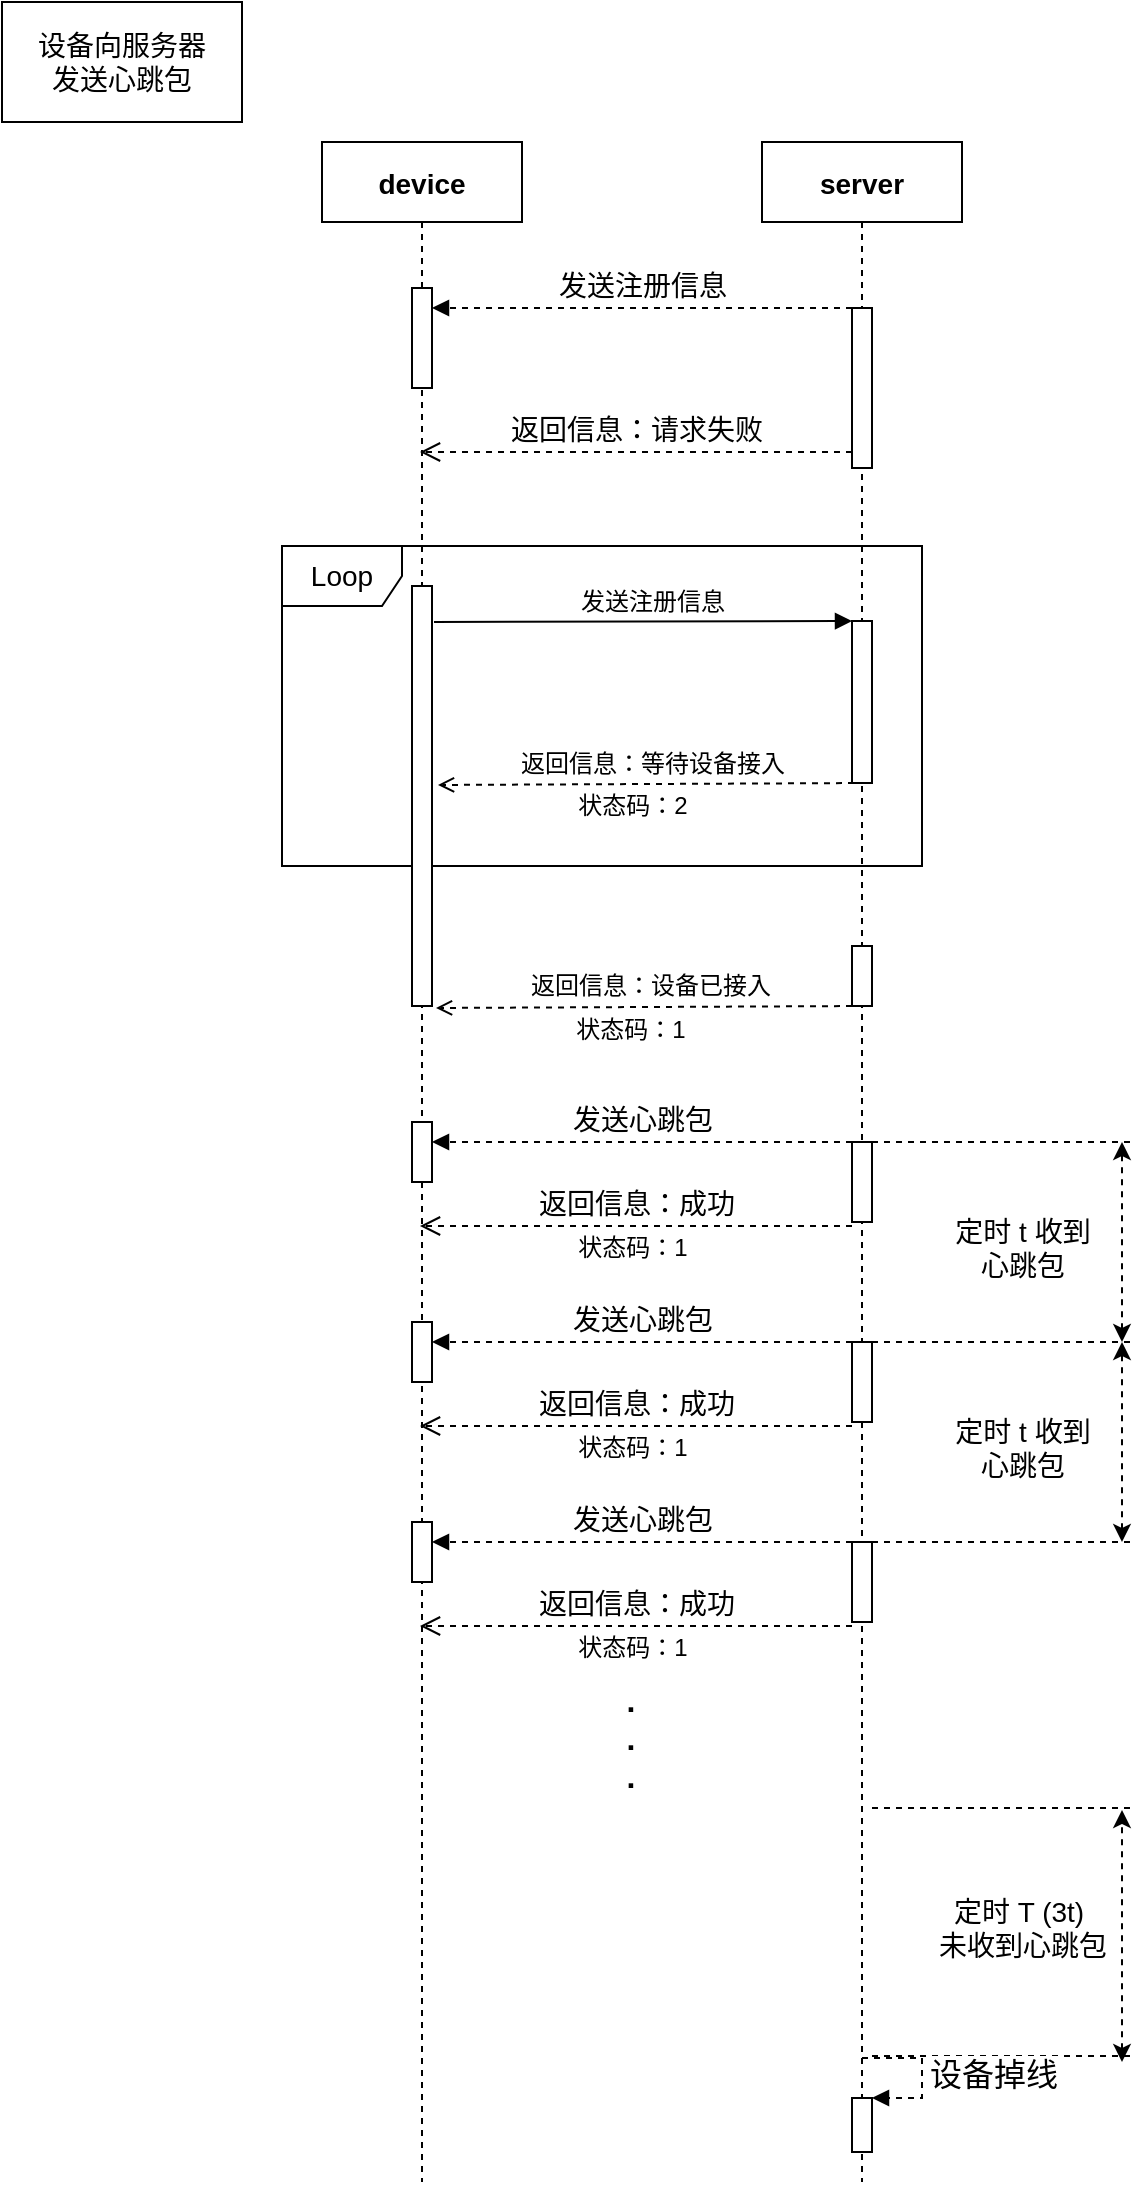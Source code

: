 <mxfile version="14.7.0" type="github">
  <diagram id="kgpKYQtTHZ0yAKxKKP6v" name="Page-1">
    <mxGraphModel dx="1212" dy="699" grid="1" gridSize="10" guides="1" tooltips="1" connect="1" arrows="1" fold="1" page="1" pageScale="1" pageWidth="850" pageHeight="1100" math="0" shadow="0">
      <root>
        <mxCell id="0" />
        <mxCell id="1" parent="0" />
        <mxCell id="nTYyv3R05YOqUs6yer0P-7" value="Loop" style="shape=umlFrame;whiteSpace=wrap;html=1;fontSize=14;" vertex="1" parent="1">
          <mxGeometry x="220" y="282" width="320" height="160" as="geometry" />
        </mxCell>
        <mxCell id="3nuBFxr9cyL0pnOWT2aG-1" value="device" style="shape=umlLifeline;perimeter=lifelinePerimeter;container=1;collapsible=0;recursiveResize=0;rounded=0;shadow=0;strokeWidth=1;fontSize=14;fontStyle=1" parent="1" vertex="1">
          <mxGeometry x="240" y="80" width="100" height="1020" as="geometry" />
        </mxCell>
        <mxCell id="3nuBFxr9cyL0pnOWT2aG-2" value="" style="points=[];perimeter=orthogonalPerimeter;rounded=0;shadow=0;strokeWidth=1;" parent="3nuBFxr9cyL0pnOWT2aG-1" vertex="1">
          <mxGeometry x="45" y="222" width="10" height="210" as="geometry" />
        </mxCell>
        <mxCell id="3nuBFxr9cyL0pnOWT2aG-5" value="server" style="shape=umlLifeline;perimeter=lifelinePerimeter;container=1;collapsible=0;recursiveResize=0;rounded=0;shadow=0;strokeWidth=1;fontSize=14;fontStyle=1" parent="1" vertex="1">
          <mxGeometry x="460" y="80" width="100" height="1020" as="geometry" />
        </mxCell>
        <mxCell id="3nuBFxr9cyL0pnOWT2aG-6" value="" style="points=[];perimeter=orthogonalPerimeter;rounded=0;shadow=0;strokeWidth=1;" parent="3nuBFxr9cyL0pnOWT2aG-5" vertex="1">
          <mxGeometry x="45" y="239.5" width="10" height="81" as="geometry" />
        </mxCell>
        <mxCell id="3nuBFxr9cyL0pnOWT2aG-4" value="" style="points=[];perimeter=orthogonalPerimeter;rounded=0;shadow=0;strokeWidth=1;" parent="1" vertex="1">
          <mxGeometry x="505" y="482" width="10" height="30" as="geometry" />
        </mxCell>
        <mxCell id="nTYyv3R05YOqUs6yer0P-1" value="" style="endArrow=block;html=1;endFill=1;" edge="1" parent="1">
          <mxGeometry width="50" height="50" relative="1" as="geometry">
            <mxPoint x="296" y="320" as="sourcePoint" />
            <mxPoint x="505" y="319.5" as="targetPoint" />
          </mxGeometry>
        </mxCell>
        <mxCell id="nTYyv3R05YOqUs6yer0P-2" value="发送注册信息" style="text;html=1;align=center;verticalAlign=middle;resizable=0;points=[];autosize=1;strokeColor=none;" vertex="1" parent="1">
          <mxGeometry x="360" y="299.5" width="90" height="20" as="geometry" />
        </mxCell>
        <mxCell id="nTYyv3R05YOqUs6yer0P-3" value="设备向服务器&lt;br style=&quot;font-size: 14px;&quot;&gt;发送心跳包" style="rounded=0;whiteSpace=wrap;html=1;fontSize=14;" vertex="1" parent="1">
          <mxGeometry x="80" y="10" width="120" height="60" as="geometry" />
        </mxCell>
        <mxCell id="nTYyv3R05YOqUs6yer0P-4" value="" style="endArrow=open;html=1;endFill=0;exitX=0.9;exitY=0.033;exitDx=0;exitDy=0;exitPerimeter=0;dashed=1;" edge="1" parent="1">
          <mxGeometry width="50" height="50" relative="1" as="geometry">
            <mxPoint x="512" y="400.5" as="sourcePoint" />
            <mxPoint x="298" y="401.49" as="targetPoint" />
          </mxGeometry>
        </mxCell>
        <mxCell id="nTYyv3R05YOqUs6yer0P-5" value="返回信息：等待设备接入" style="text;html=1;align=center;verticalAlign=middle;resizable=0;points=[];autosize=1;strokeColor=none;" vertex="1" parent="1">
          <mxGeometry x="330" y="380.5" width="150" height="20" as="geometry" />
        </mxCell>
        <mxCell id="nTYyv3R05YOqUs6yer0P-6" value="状态码：2" style="text;html=1;align=center;verticalAlign=middle;resizable=0;points=[];autosize=1;strokeColor=none;" vertex="1" parent="1">
          <mxGeometry x="360" y="401.5" width="70" height="20" as="geometry" />
        </mxCell>
        <mxCell id="nTYyv3R05YOqUs6yer0P-9" value="" style="endArrow=open;html=1;endFill=0;exitX=0.9;exitY=0.033;exitDx=0;exitDy=0;exitPerimeter=0;dashed=1;" edge="1" parent="1">
          <mxGeometry width="50" height="50" relative="1" as="geometry">
            <mxPoint x="511" y="512" as="sourcePoint" />
            <mxPoint x="297" y="512.99" as="targetPoint" />
          </mxGeometry>
        </mxCell>
        <mxCell id="nTYyv3R05YOqUs6yer0P-10" value="返回信息：设备已接入" style="text;html=1;align=center;verticalAlign=middle;resizable=0;points=[];autosize=1;strokeColor=none;" vertex="1" parent="1">
          <mxGeometry x="334" y="492" width="140" height="20" as="geometry" />
        </mxCell>
        <mxCell id="nTYyv3R05YOqUs6yer0P-11" value="状态码：1" style="text;html=1;align=center;verticalAlign=middle;resizable=0;points=[];autosize=1;strokeColor=none;" vertex="1" parent="1">
          <mxGeometry x="359" y="514" width="70" height="20" as="geometry" />
        </mxCell>
        <mxCell id="nTYyv3R05YOqUs6yer0P-13" value="" style="html=1;points=[];perimeter=orthogonalPerimeter;fontSize=14;" vertex="1" parent="1">
          <mxGeometry x="285" y="153" width="10" height="50" as="geometry" />
        </mxCell>
        <mxCell id="nTYyv3R05YOqUs6yer0P-14" value="" style="html=1;points=[];perimeter=orthogonalPerimeter;fontSize=14;" vertex="1" parent="1">
          <mxGeometry x="505" y="163" width="10" height="80" as="geometry" />
        </mxCell>
        <mxCell id="nTYyv3R05YOqUs6yer0P-15" value="发送注册信息" style="html=1;verticalAlign=bottom;endArrow=block;dashed=1;fontSize=14;exitX=0;exitY=0;exitDx=0;exitDy=0;" edge="1" target="nTYyv3R05YOqUs6yer0P-13" parent="1" source="nTYyv3R05YOqUs6yer0P-14">
          <mxGeometry relative="1" as="geometry">
            <mxPoint x="440" y="163" as="targetPoint" />
          </mxGeometry>
        </mxCell>
        <mxCell id="nTYyv3R05YOqUs6yer0P-16" value="返回信息：请求失败" style="html=1;verticalAlign=bottom;endArrow=open;dashed=1;endSize=8;exitX=0;exitY=0.95;fontSize=14;entryX=0.49;entryY=0.27;entryDx=0;entryDy=0;entryPerimeter=0;" edge="1" parent="1">
          <mxGeometry relative="1" as="geometry">
            <mxPoint x="289" y="235" as="targetPoint" />
            <mxPoint x="505" y="235" as="sourcePoint" />
          </mxGeometry>
        </mxCell>
        <mxCell id="nTYyv3R05YOqUs6yer0P-22" value="" style="html=1;points=[];perimeter=orthogonalPerimeter;fontSize=14;" vertex="1" parent="1">
          <mxGeometry x="285" y="570" width="10" height="30" as="geometry" />
        </mxCell>
        <mxCell id="nTYyv3R05YOqUs6yer0P-23" value="" style="html=1;points=[];perimeter=orthogonalPerimeter;fontSize=14;" vertex="1" parent="1">
          <mxGeometry x="505" y="580" width="10" height="40" as="geometry" />
        </mxCell>
        <mxCell id="nTYyv3R05YOqUs6yer0P-24" value="发送心跳包" style="html=1;verticalAlign=bottom;endArrow=block;dashed=1;fontSize=14;exitX=0;exitY=0;exitDx=0;exitDy=0;" edge="1" parent="1" source="nTYyv3R05YOqUs6yer0P-23" target="nTYyv3R05YOqUs6yer0P-22">
          <mxGeometry relative="1" as="geometry">
            <mxPoint x="440" y="580" as="targetPoint" />
          </mxGeometry>
        </mxCell>
        <mxCell id="nTYyv3R05YOqUs6yer0P-25" value="返回信息：成功" style="html=1;verticalAlign=bottom;endArrow=open;dashed=1;endSize=8;exitX=0;exitY=0.95;fontSize=14;entryX=0.49;entryY=0.27;entryDx=0;entryDy=0;entryPerimeter=0;" edge="1" parent="1">
          <mxGeometry relative="1" as="geometry">
            <mxPoint x="289" y="622" as="targetPoint" />
            <mxPoint x="505" y="622" as="sourcePoint" />
          </mxGeometry>
        </mxCell>
        <mxCell id="nTYyv3R05YOqUs6yer0P-26" value="状态码：1" style="text;html=1;align=center;verticalAlign=middle;resizable=0;points=[];autosize=1;strokeColor=none;" vertex="1" parent="1">
          <mxGeometry x="360" y="623" width="70" height="20" as="geometry" />
        </mxCell>
        <mxCell id="nTYyv3R05YOqUs6yer0P-37" value="" style="html=1;points=[];perimeter=orthogonalPerimeter;fontSize=14;" vertex="1" parent="1">
          <mxGeometry x="285" y="670" width="10" height="30" as="geometry" />
        </mxCell>
        <mxCell id="nTYyv3R05YOqUs6yer0P-38" value="" style="html=1;points=[];perimeter=orthogonalPerimeter;fontSize=14;" vertex="1" parent="1">
          <mxGeometry x="505" y="680" width="10" height="40" as="geometry" />
        </mxCell>
        <mxCell id="nTYyv3R05YOqUs6yer0P-39" value="发送心跳包" style="html=1;verticalAlign=bottom;endArrow=block;dashed=1;fontSize=14;exitX=0;exitY=0;exitDx=0;exitDy=0;" edge="1" parent="1" source="nTYyv3R05YOqUs6yer0P-38" target="nTYyv3R05YOqUs6yer0P-37">
          <mxGeometry relative="1" as="geometry">
            <mxPoint x="440" y="680" as="targetPoint" />
          </mxGeometry>
        </mxCell>
        <mxCell id="nTYyv3R05YOqUs6yer0P-40" value="返回信息：成功" style="html=1;verticalAlign=bottom;endArrow=open;dashed=1;endSize=8;exitX=0;exitY=0.95;fontSize=14;entryX=0.49;entryY=0.27;entryDx=0;entryDy=0;entryPerimeter=0;" edge="1" parent="1">
          <mxGeometry relative="1" as="geometry">
            <mxPoint x="289" y="722" as="targetPoint" />
            <mxPoint x="505" y="722" as="sourcePoint" />
          </mxGeometry>
        </mxCell>
        <mxCell id="nTYyv3R05YOqUs6yer0P-41" value="状态码：1" style="text;html=1;align=center;verticalAlign=middle;resizable=0;points=[];autosize=1;strokeColor=none;" vertex="1" parent="1">
          <mxGeometry x="360" y="723" width="70" height="20" as="geometry" />
        </mxCell>
        <mxCell id="nTYyv3R05YOqUs6yer0P-42" value="" style="endArrow=none;dashed=1;html=1;fontSize=14;" edge="1" parent="1">
          <mxGeometry width="50" height="50" relative="1" as="geometry">
            <mxPoint x="515" y="580" as="sourcePoint" />
            <mxPoint x="645" y="580" as="targetPoint" />
          </mxGeometry>
        </mxCell>
        <mxCell id="nTYyv3R05YOqUs6yer0P-43" value="" style="endArrow=none;dashed=1;html=1;fontSize=14;" edge="1" parent="1">
          <mxGeometry width="50" height="50" relative="1" as="geometry">
            <mxPoint x="515" y="680.0" as="sourcePoint" />
            <mxPoint x="645" y="680.0" as="targetPoint" />
          </mxGeometry>
        </mxCell>
        <mxCell id="nTYyv3R05YOqUs6yer0P-44" value="" style="endArrow=classic;startArrow=classic;html=1;dashed=1;fontSize=14;" edge="1" parent="1">
          <mxGeometry width="50" height="50" relative="1" as="geometry">
            <mxPoint x="640" y="680" as="sourcePoint" />
            <mxPoint x="640" y="580" as="targetPoint" />
          </mxGeometry>
        </mxCell>
        <mxCell id="nTYyv3R05YOqUs6yer0P-45" value="定时 t 收到&lt;br&gt;心跳包" style="text;html=1;align=center;verticalAlign=middle;resizable=0;points=[];autosize=1;strokeColor=none;fontSize=14;" vertex="1" parent="1">
          <mxGeometry x="550" y="613" width="80" height="40" as="geometry" />
        </mxCell>
        <mxCell id="nTYyv3R05YOqUs6yer0P-46" value="" style="html=1;points=[];perimeter=orthogonalPerimeter;fontSize=14;" vertex="1" parent="1">
          <mxGeometry x="285" y="770" width="10" height="30" as="geometry" />
        </mxCell>
        <mxCell id="nTYyv3R05YOqUs6yer0P-47" value="" style="html=1;points=[];perimeter=orthogonalPerimeter;fontSize=14;" vertex="1" parent="1">
          <mxGeometry x="505" y="780" width="10" height="40" as="geometry" />
        </mxCell>
        <mxCell id="nTYyv3R05YOqUs6yer0P-48" value="发送心跳包" style="html=1;verticalAlign=bottom;endArrow=block;dashed=1;fontSize=14;exitX=0;exitY=0;exitDx=0;exitDy=0;" edge="1" parent="1" source="nTYyv3R05YOqUs6yer0P-47" target="nTYyv3R05YOqUs6yer0P-46">
          <mxGeometry relative="1" as="geometry">
            <mxPoint x="440" y="780" as="targetPoint" />
          </mxGeometry>
        </mxCell>
        <mxCell id="nTYyv3R05YOqUs6yer0P-49" value="返回信息：成功" style="html=1;verticalAlign=bottom;endArrow=open;dashed=1;endSize=8;exitX=0;exitY=0.95;fontSize=14;entryX=0.49;entryY=0.27;entryDx=0;entryDy=0;entryPerimeter=0;" edge="1" parent="1">
          <mxGeometry relative="1" as="geometry">
            <mxPoint x="289" y="822" as="targetPoint" />
            <mxPoint x="505" y="822" as="sourcePoint" />
          </mxGeometry>
        </mxCell>
        <mxCell id="nTYyv3R05YOqUs6yer0P-50" value="状态码：1" style="text;html=1;align=center;verticalAlign=middle;resizable=0;points=[];autosize=1;strokeColor=none;" vertex="1" parent="1">
          <mxGeometry x="360" y="823" width="70" height="20" as="geometry" />
        </mxCell>
        <mxCell id="nTYyv3R05YOqUs6yer0P-56" value="" style="endArrow=none;dashed=1;html=1;fontSize=14;" edge="1" parent="1">
          <mxGeometry width="50" height="50" relative="1" as="geometry">
            <mxPoint x="515" y="680.0" as="sourcePoint" />
            <mxPoint x="645" y="680.0" as="targetPoint" />
          </mxGeometry>
        </mxCell>
        <mxCell id="nTYyv3R05YOqUs6yer0P-57" value="" style="endArrow=none;dashed=1;html=1;fontSize=14;" edge="1" parent="1">
          <mxGeometry width="50" height="50" relative="1" as="geometry">
            <mxPoint x="515" y="780.0" as="sourcePoint" />
            <mxPoint x="645" y="780.0" as="targetPoint" />
          </mxGeometry>
        </mxCell>
        <mxCell id="nTYyv3R05YOqUs6yer0P-58" value="" style="endArrow=classic;startArrow=classic;html=1;dashed=1;fontSize=14;" edge="1" parent="1">
          <mxGeometry width="50" height="50" relative="1" as="geometry">
            <mxPoint x="640" y="780.0" as="sourcePoint" />
            <mxPoint x="640" y="680.0" as="targetPoint" />
          </mxGeometry>
        </mxCell>
        <mxCell id="nTYyv3R05YOqUs6yer0P-59" value="定时 t 收到&lt;br&gt;心跳包" style="text;html=1;align=center;verticalAlign=middle;resizable=0;points=[];autosize=1;strokeColor=none;fontSize=14;" vertex="1" parent="1">
          <mxGeometry x="550" y="713" width="80" height="40" as="geometry" />
        </mxCell>
        <mxCell id="nTYyv3R05YOqUs6yer0P-61" value=".&lt;br style=&quot;font-size: 16px;&quot;&gt;.&lt;br style=&quot;font-size: 16px;&quot;&gt;." style="text;html=1;align=center;verticalAlign=middle;resizable=0;points=[];autosize=1;strokeColor=none;fontSize=16;fontStyle=1;spacing=2;" vertex="1" parent="1">
          <mxGeometry x="384" y="843" width="20" height="70" as="geometry" />
        </mxCell>
        <mxCell id="nTYyv3R05YOqUs6yer0P-64" value="" style="endArrow=none;dashed=1;html=1;fontSize=14;" edge="1" parent="1">
          <mxGeometry width="50" height="50" relative="1" as="geometry">
            <mxPoint x="515" y="913.0" as="sourcePoint" />
            <mxPoint x="645" y="913.0" as="targetPoint" />
          </mxGeometry>
        </mxCell>
        <mxCell id="nTYyv3R05YOqUs6yer0P-65" value="" style="endArrow=none;dashed=1;html=1;fontSize=14;" edge="1" parent="1">
          <mxGeometry width="50" height="50" relative="1" as="geometry">
            <mxPoint x="515" y="913.0" as="sourcePoint" />
            <mxPoint x="645" y="913.0" as="targetPoint" />
          </mxGeometry>
        </mxCell>
        <mxCell id="nTYyv3R05YOqUs6yer0P-66" value="" style="endArrow=none;dashed=1;html=1;fontSize=14;" edge="1" parent="1">
          <mxGeometry width="50" height="50" relative="1" as="geometry">
            <mxPoint x="515" y="1037.0" as="sourcePoint" />
            <mxPoint x="645" y="1037.0" as="targetPoint" />
          </mxGeometry>
        </mxCell>
        <mxCell id="nTYyv3R05YOqUs6yer0P-67" value="" style="endArrow=classic;startArrow=classic;html=1;dashed=1;fontSize=14;" edge="1" parent="1">
          <mxGeometry width="50" height="50" relative="1" as="geometry">
            <mxPoint x="640" y="1040" as="sourcePoint" />
            <mxPoint x="640" y="914.0" as="targetPoint" />
          </mxGeometry>
        </mxCell>
        <mxCell id="nTYyv3R05YOqUs6yer0P-68" value="定时 T (3t)&amp;nbsp;&lt;br&gt;未收到心跳包" style="text;html=1;align=center;verticalAlign=middle;resizable=0;points=[];autosize=1;strokeColor=none;fontSize=14;" vertex="1" parent="1">
          <mxGeometry x="540" y="953" width="100" height="40" as="geometry" />
        </mxCell>
        <mxCell id="nTYyv3R05YOqUs6yer0P-70" value="" style="html=1;points=[];perimeter=orthogonalPerimeter;fontSize=16;" vertex="1" parent="1">
          <mxGeometry x="505" y="1058" width="10" height="27" as="geometry" />
        </mxCell>
        <mxCell id="nTYyv3R05YOqUs6yer0P-71" value="设备掉线" style="edgeStyle=orthogonalEdgeStyle;html=1;align=left;spacingLeft=2;endArrow=block;rounded=0;entryX=1;entryY=0;dashed=1;fontSize=16;" edge="1" target="nTYyv3R05YOqUs6yer0P-70" parent="1">
          <mxGeometry relative="1" as="geometry">
            <mxPoint x="510" y="1038" as="sourcePoint" />
            <Array as="points">
              <mxPoint x="540" y="1038" />
            </Array>
          </mxGeometry>
        </mxCell>
      </root>
    </mxGraphModel>
  </diagram>
</mxfile>
